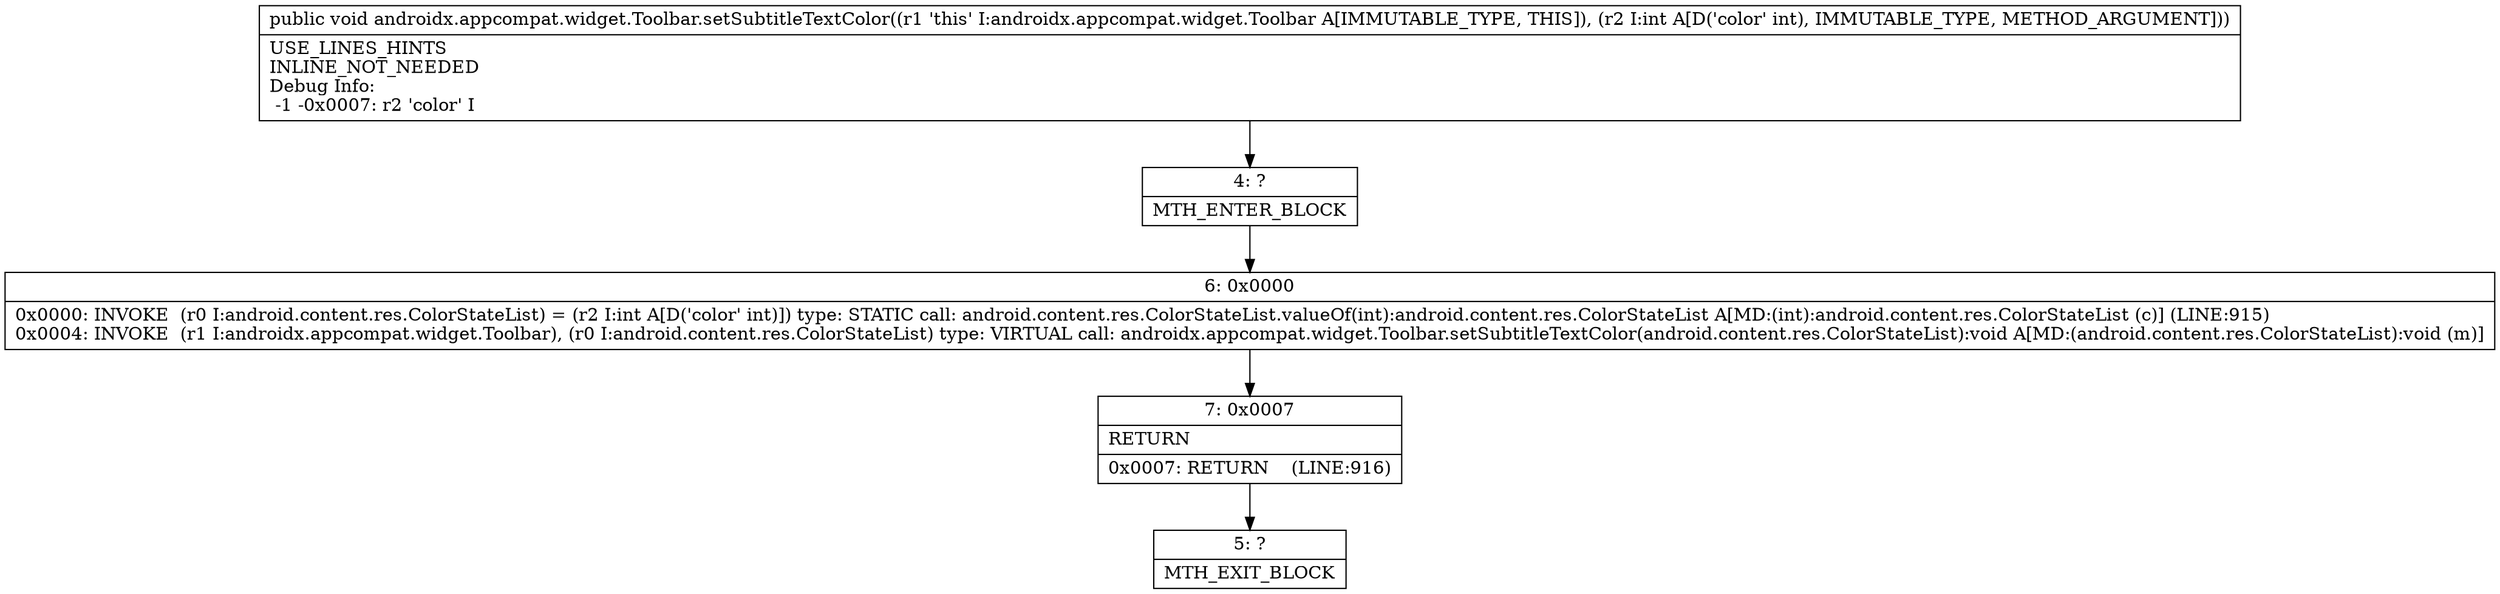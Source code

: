 digraph "CFG forandroidx.appcompat.widget.Toolbar.setSubtitleTextColor(I)V" {
Node_4 [shape=record,label="{4\:\ ?|MTH_ENTER_BLOCK\l}"];
Node_6 [shape=record,label="{6\:\ 0x0000|0x0000: INVOKE  (r0 I:android.content.res.ColorStateList) = (r2 I:int A[D('color' int)]) type: STATIC call: android.content.res.ColorStateList.valueOf(int):android.content.res.ColorStateList A[MD:(int):android.content.res.ColorStateList (c)] (LINE:915)\l0x0004: INVOKE  (r1 I:androidx.appcompat.widget.Toolbar), (r0 I:android.content.res.ColorStateList) type: VIRTUAL call: androidx.appcompat.widget.Toolbar.setSubtitleTextColor(android.content.res.ColorStateList):void A[MD:(android.content.res.ColorStateList):void (m)]\l}"];
Node_7 [shape=record,label="{7\:\ 0x0007|RETURN\l|0x0007: RETURN    (LINE:916)\l}"];
Node_5 [shape=record,label="{5\:\ ?|MTH_EXIT_BLOCK\l}"];
MethodNode[shape=record,label="{public void androidx.appcompat.widget.Toolbar.setSubtitleTextColor((r1 'this' I:androidx.appcompat.widget.Toolbar A[IMMUTABLE_TYPE, THIS]), (r2 I:int A[D('color' int), IMMUTABLE_TYPE, METHOD_ARGUMENT]))  | USE_LINES_HINTS\lINLINE_NOT_NEEDED\lDebug Info:\l  \-1 \-0x0007: r2 'color' I\l}"];
MethodNode -> Node_4;Node_4 -> Node_6;
Node_6 -> Node_7;
Node_7 -> Node_5;
}

